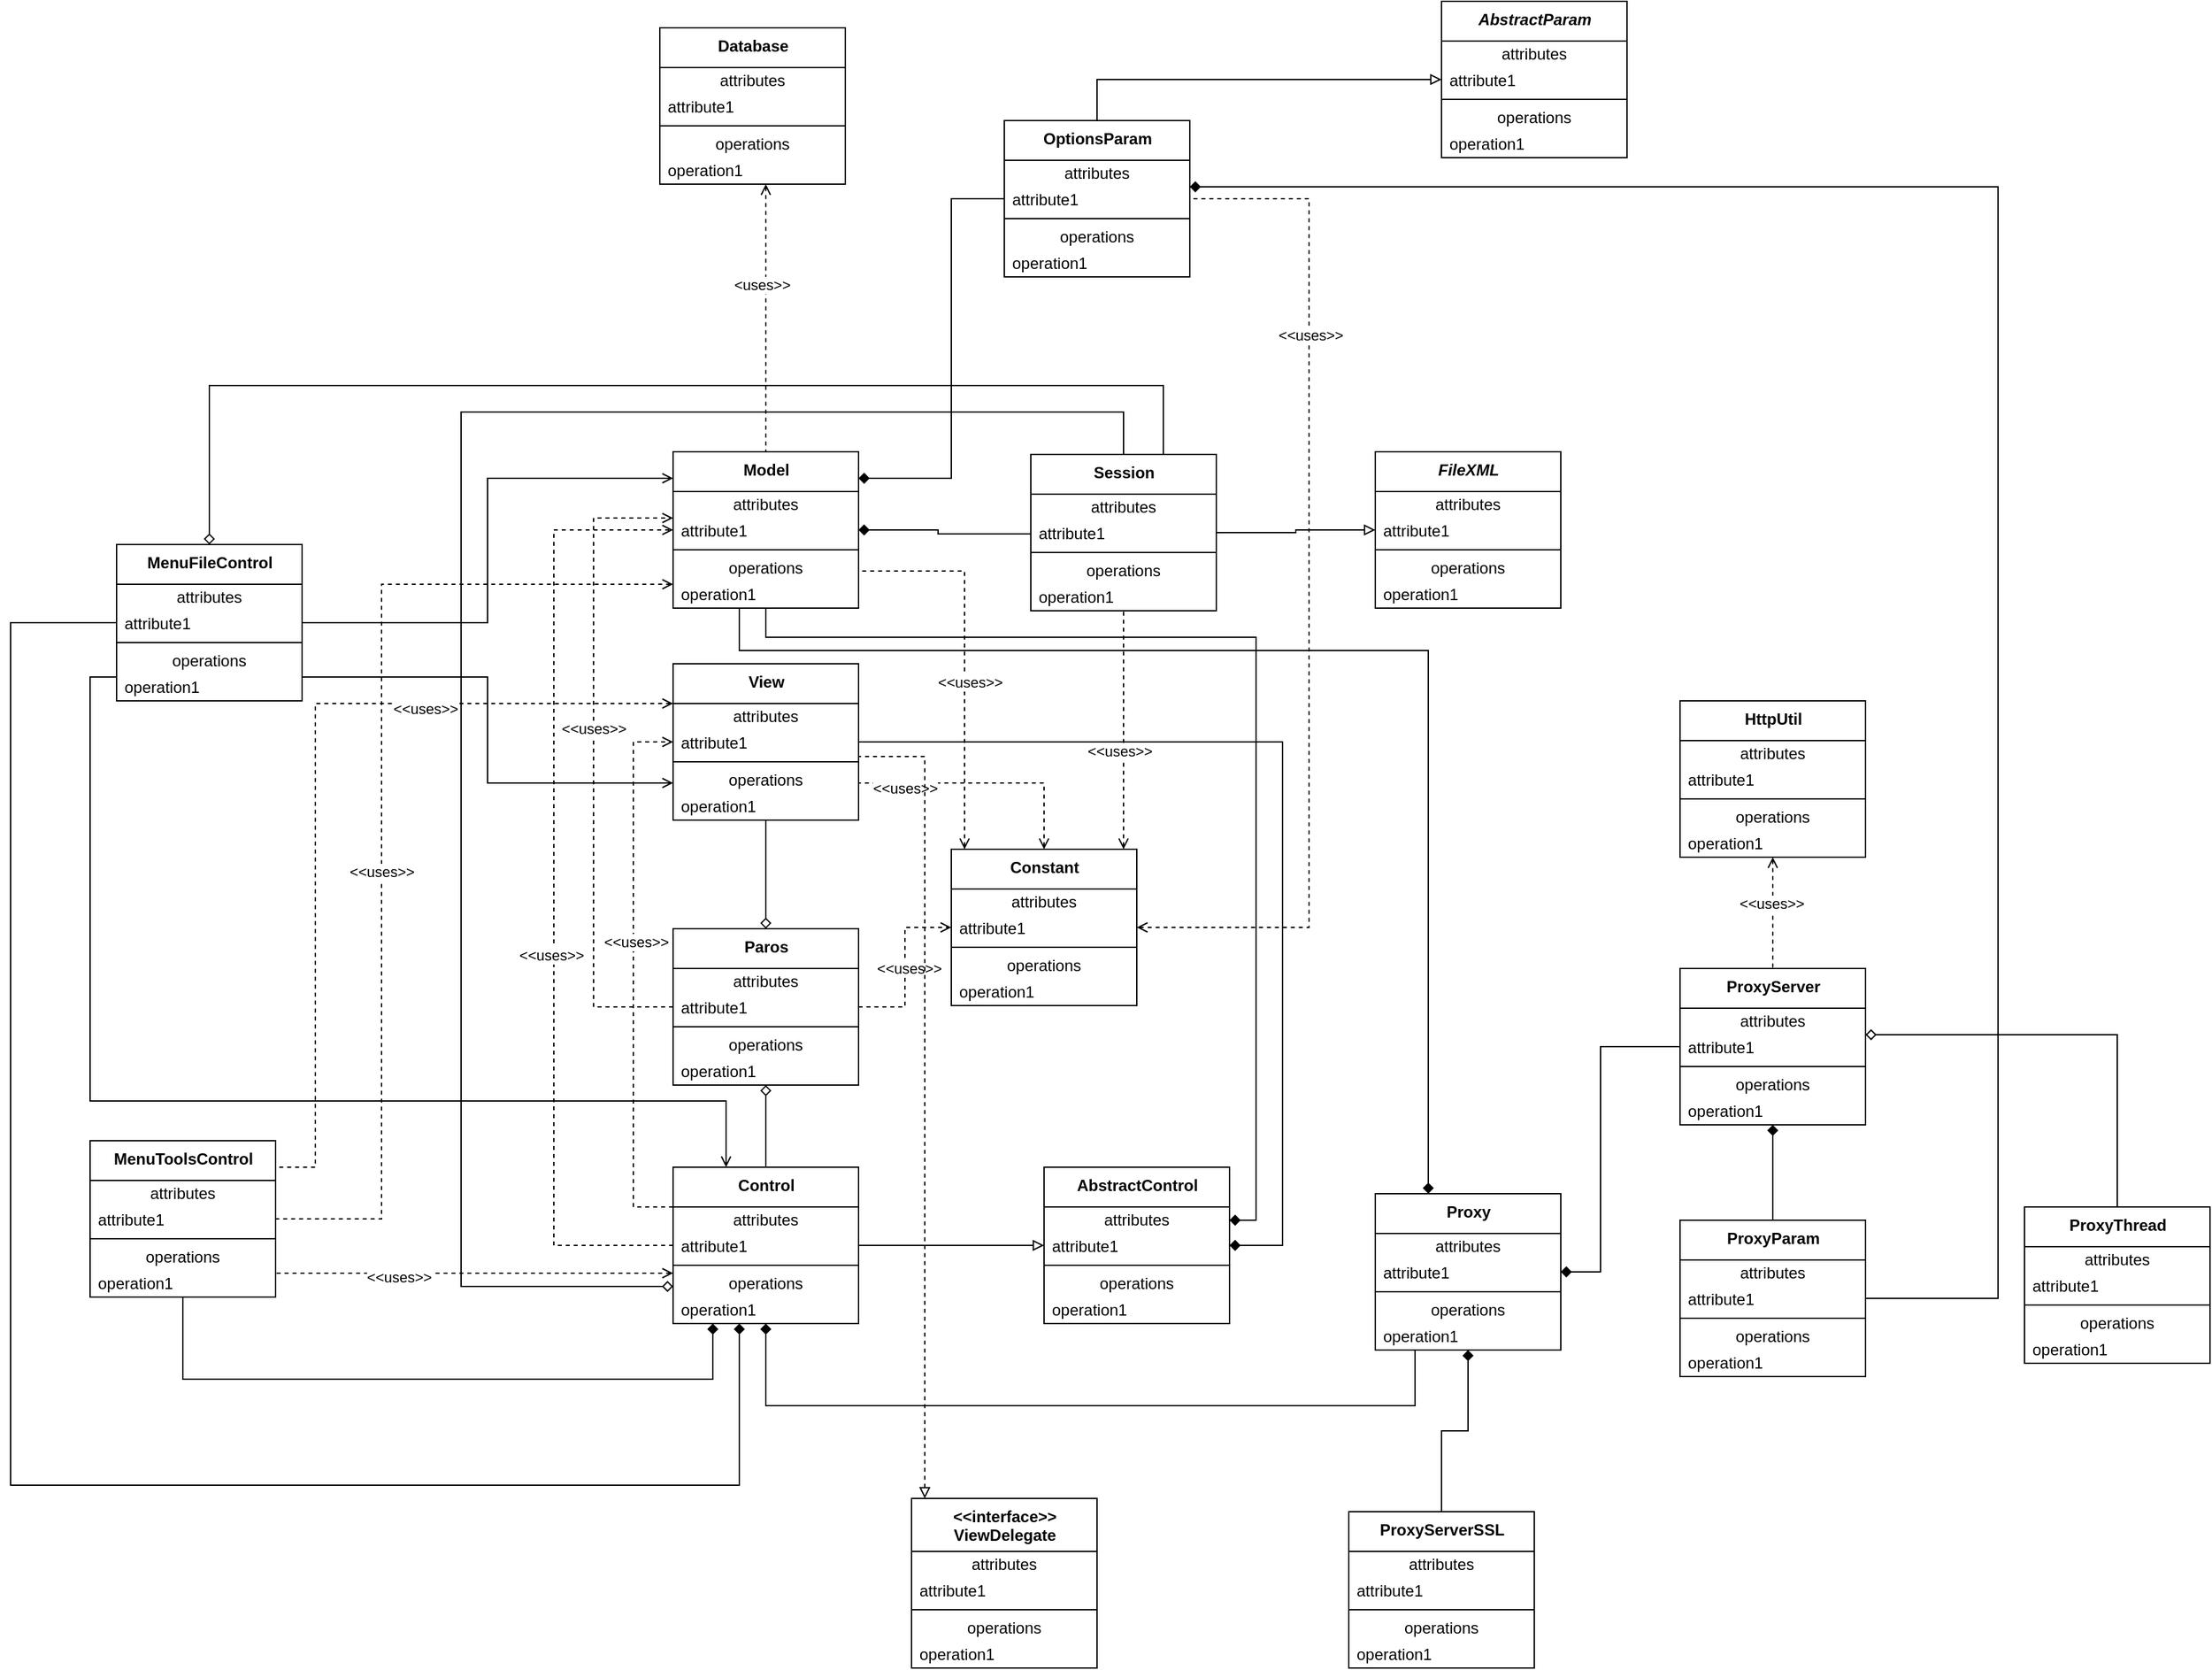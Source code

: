 <mxfile version="15.2.9" type="github">
  <diagram id="XZUkvguz-A0ezNSa09nm" name="Page-1">
    <mxGraphModel dx="2586" dy="2000" grid="1" gridSize="10" guides="1" tooltips="1" connect="1" arrows="1" fold="1" page="1" pageScale="1" pageWidth="850" pageHeight="1100" math="0" shadow="0">
      <root>
        <mxCell id="0" />
        <mxCell id="1" parent="0" />
        <mxCell id="JRqAic6rARAx1u7xyLW3-36" style="edgeStyle=orthogonalEdgeStyle;rounded=0;orthogonalLoop=1;jettySize=auto;html=1;entryX=0;entryY=0.5;entryDx=0;entryDy=0;endArrow=none;endFill=0;startArrow=diamond;startFill=1;" parent="1" source="JRqAic6rARAx1u7xyLW3-11" target="JRqAic6rARAx1u7xyLW3-21" edge="1">
          <mxGeometry relative="1" as="geometry">
            <Array as="points">
              <mxPoint x="310" y="119" />
              <mxPoint x="310" y="122" />
            </Array>
          </mxGeometry>
        </mxCell>
        <mxCell id="JRqAic6rARAx1u7xyLW3-167" style="edgeStyle=orthogonalEdgeStyle;rounded=0;orthogonalLoop=1;jettySize=auto;html=1;startArrow=none;startFill=0;endArrow=diamond;endFill=1;" parent="1" source="JRqAic6rARAx1u7xyLW3-11" target="JRqAic6rARAx1u7xyLW3-65" edge="1">
          <mxGeometry relative="1" as="geometry">
            <Array as="points">
              <mxPoint x="180" y="200" />
              <mxPoint x="550" y="200" />
              <mxPoint x="550" y="640" />
            </Array>
          </mxGeometry>
        </mxCell>
        <mxCell id="JRqAic6rARAx1u7xyLW3-168" style="edgeStyle=orthogonalEdgeStyle;rounded=0;orthogonalLoop=1;jettySize=auto;html=1;startArrow=none;startFill=0;endArrow=diamond;endFill=1;" parent="1" source="JRqAic6rARAx1u7xyLW3-11" target="JRqAic6rARAx1u7xyLW3-71" edge="1">
          <mxGeometry relative="1" as="geometry">
            <Array as="points">
              <mxPoint x="160" y="210" />
              <mxPoint x="680" y="210" />
            </Array>
          </mxGeometry>
        </mxCell>
        <mxCell id="JRqAic6rARAx1u7xyLW3-173" style="edgeStyle=orthogonalEdgeStyle;rounded=0;orthogonalLoop=1;jettySize=auto;html=1;startArrow=open;startFill=0;endArrow=none;endFill=0;" parent="1" source="JRqAic6rARAx1u7xyLW3-11" target="JRqAic6rARAx1u7xyLW3-77" edge="1">
          <mxGeometry relative="1" as="geometry">
            <Array as="points">
              <mxPoint x="-30" y="80" />
              <mxPoint x="-30" y="189" />
            </Array>
          </mxGeometry>
        </mxCell>
        <mxCell id="JRqAic6rARAx1u7xyLW3-192" style="edgeStyle=orthogonalEdgeStyle;rounded=0;orthogonalLoop=1;jettySize=auto;html=1;startArrow=open;startFill=0;endArrow=none;endFill=0;dashed=1;" parent="1" source="JRqAic6rARAx1u7xyLW3-113" target="JRqAic6rARAx1u7xyLW3-11" edge="1">
          <mxGeometry relative="1" as="geometry">
            <Array as="points">
              <mxPoint x="180" y="-90" />
              <mxPoint x="180" y="-90" />
            </Array>
          </mxGeometry>
        </mxCell>
        <mxCell id="JRqAic6rARAx1u7xyLW3-193" value="&amp;lt;uses&amp;gt;&amp;gt;" style="edgeLabel;html=1;align=center;verticalAlign=middle;resizable=0;points=[];" parent="JRqAic6rARAx1u7xyLW3-192" vertex="1" connectable="0">
          <mxGeometry x="-0.246" y="-3" relative="1" as="geometry">
            <mxPoint as="offset" />
          </mxGeometry>
        </mxCell>
        <mxCell id="JRqAic6rARAx1u7xyLW3-194" style="edgeStyle=orthogonalEdgeStyle;rounded=0;orthogonalLoop=1;jettySize=auto;html=1;dashed=1;startArrow=open;startFill=0;endArrow=none;endFill=0;" parent="1" source="JRqAic6rARAx1u7xyLW3-44" target="JRqAic6rARAx1u7xyLW3-11" edge="1">
          <mxGeometry relative="1" as="geometry">
            <Array as="points">
              <mxPoint x="330" y="150" />
            </Array>
          </mxGeometry>
        </mxCell>
        <mxCell id="JRqAic6rARAx1u7xyLW3-195" value="&amp;lt;&amp;lt;uses&amp;gt;&amp;gt;" style="edgeLabel;html=1;align=center;verticalAlign=middle;resizable=0;points=[];" parent="JRqAic6rARAx1u7xyLW3-194" vertex="1" connectable="0">
          <mxGeometry x="-0.132" y="-4" relative="1" as="geometry">
            <mxPoint as="offset" />
          </mxGeometry>
        </mxCell>
        <mxCell id="JRqAic6rARAx1u7xyLW3-196" style="edgeStyle=orthogonalEdgeStyle;rounded=0;orthogonalLoop=1;jettySize=auto;html=1;startArrow=diamond;startFill=1;endArrow=none;endFill=0;" parent="1" source="JRqAic6rARAx1u7xyLW3-11" target="JRqAic6rARAx1u7xyLW3-119" edge="1">
          <mxGeometry relative="1" as="geometry">
            <Array as="points">
              <mxPoint x="320" y="80" />
              <mxPoint x="320" y="-131" />
            </Array>
          </mxGeometry>
        </mxCell>
        <mxCell id="JRqAic6rARAx1u7xyLW3-11" value="&lt;span style=&quot;font-weight: 700&quot;&gt;Model&lt;/span&gt;" style="swimlane;fontStyle=0;align=center;verticalAlign=top;childLayout=stackLayout;horizontal=1;startSize=30;horizontalStack=0;resizeParent=1;resizeParentMax=0;resizeLast=0;collapsible=0;marginBottom=0;html=1;" parent="1" vertex="1">
          <mxGeometry x="110" y="60" width="140" height="118" as="geometry" />
        </mxCell>
        <mxCell id="JRqAic6rARAx1u7xyLW3-12" value="attributes" style="text;html=1;strokeColor=none;fillColor=none;align=center;verticalAlign=middle;spacingLeft=4;spacingRight=4;overflow=hidden;rotatable=0;points=[[0,0.5],[1,0.5]];portConstraint=eastwest;" parent="JRqAic6rARAx1u7xyLW3-11" vertex="1">
          <mxGeometry y="30" width="140" height="20" as="geometry" />
        </mxCell>
        <mxCell id="JRqAic6rARAx1u7xyLW3-13" value="attribute1" style="text;html=1;strokeColor=none;fillColor=none;align=left;verticalAlign=middle;spacingLeft=4;spacingRight=4;overflow=hidden;rotatable=0;points=[[0,0.5],[1,0.5]];portConstraint=eastwest;" parent="JRqAic6rARAx1u7xyLW3-11" vertex="1">
          <mxGeometry y="50" width="140" height="20" as="geometry" />
        </mxCell>
        <mxCell id="JRqAic6rARAx1u7xyLW3-16" value="" style="line;strokeWidth=1;fillColor=none;align=left;verticalAlign=middle;spacingTop=-1;spacingLeft=3;spacingRight=3;rotatable=0;labelPosition=right;points=[];portConstraint=eastwest;" parent="JRqAic6rARAx1u7xyLW3-11" vertex="1">
          <mxGeometry y="70" width="140" height="8" as="geometry" />
        </mxCell>
        <mxCell id="JRqAic6rARAx1u7xyLW3-17" value="operations" style="text;html=1;strokeColor=none;fillColor=none;align=center;verticalAlign=middle;spacingLeft=4;spacingRight=4;overflow=hidden;rotatable=0;points=[[0,0.5],[1,0.5]];portConstraint=eastwest;" parent="JRqAic6rARAx1u7xyLW3-11" vertex="1">
          <mxGeometry y="78" width="140" height="20" as="geometry" />
        </mxCell>
        <mxCell id="JRqAic6rARAx1u7xyLW3-18" value="operation1" style="text;html=1;strokeColor=none;fillColor=none;align=left;verticalAlign=middle;spacingLeft=4;spacingRight=4;overflow=hidden;rotatable=0;points=[[0,0.5],[1,0.5]];portConstraint=eastwest;" parent="JRqAic6rARAx1u7xyLW3-11" vertex="1">
          <mxGeometry y="98" width="140" height="20" as="geometry" />
        </mxCell>
        <mxCell id="JRqAic6rARAx1u7xyLW3-37" style="edgeStyle=orthogonalEdgeStyle;rounded=0;orthogonalLoop=1;jettySize=auto;html=1;startArrow=none;startFill=0;endArrow=block;endFill=0;" parent="1" source="JRqAic6rARAx1u7xyLW3-19" target="JRqAic6rARAx1u7xyLW3-27" edge="1">
          <mxGeometry relative="1" as="geometry" />
        </mxCell>
        <mxCell id="JRqAic6rARAx1u7xyLW3-162" style="edgeStyle=orthogonalEdgeStyle;rounded=0;orthogonalLoop=1;jettySize=auto;html=1;startArrow=none;startFill=0;endArrow=diamond;endFill=0;" parent="1" source="JRqAic6rARAx1u7xyLW3-19" target="JRqAic6rARAx1u7xyLW3-59" edge="1">
          <mxGeometry relative="1" as="geometry">
            <Array as="points">
              <mxPoint x="450" y="30" />
              <mxPoint x="-50" y="30" />
              <mxPoint x="-50" y="690" />
            </Array>
          </mxGeometry>
        </mxCell>
        <mxCell id="JRqAic6rARAx1u7xyLW3-176" style="edgeStyle=orthogonalEdgeStyle;rounded=0;orthogonalLoop=1;jettySize=auto;html=1;startArrow=diamond;startFill=0;endArrow=none;endFill=0;" parent="1" source="JRqAic6rARAx1u7xyLW3-77" target="JRqAic6rARAx1u7xyLW3-19" edge="1">
          <mxGeometry relative="1" as="geometry">
            <Array as="points">
              <mxPoint x="-240" y="10" />
              <mxPoint x="480" y="10" />
            </Array>
          </mxGeometry>
        </mxCell>
        <mxCell id="JRqAic6rARAx1u7xyLW3-198" style="edgeStyle=orthogonalEdgeStyle;rounded=0;orthogonalLoop=1;jettySize=auto;html=1;dashed=1;startArrow=open;startFill=0;endArrow=none;endFill=0;" parent="1" source="JRqAic6rARAx1u7xyLW3-44" target="JRqAic6rARAx1u7xyLW3-19" edge="1">
          <mxGeometry relative="1" as="geometry">
            <Array as="points">
              <mxPoint x="450" y="320" />
              <mxPoint x="450" y="320" />
            </Array>
          </mxGeometry>
        </mxCell>
        <mxCell id="JRqAic6rARAx1u7xyLW3-199" value="&amp;lt;&amp;lt;uses&amp;gt;&amp;gt;" style="edgeLabel;html=1;align=center;verticalAlign=middle;resizable=0;points=[];" parent="JRqAic6rARAx1u7xyLW3-198" vertex="1" connectable="0">
          <mxGeometry x="-0.176" y="3" relative="1" as="geometry">
            <mxPoint as="offset" />
          </mxGeometry>
        </mxCell>
        <mxCell id="JRqAic6rARAx1u7xyLW3-19" value="&lt;span style=&quot;font-weight: 700&quot;&gt;Session&lt;/span&gt;" style="swimlane;fontStyle=0;align=center;verticalAlign=top;childLayout=stackLayout;horizontal=1;startSize=30;horizontalStack=0;resizeParent=1;resizeParentMax=0;resizeLast=0;collapsible=0;marginBottom=0;html=1;" parent="1" vertex="1">
          <mxGeometry x="380" y="62" width="140" height="118" as="geometry" />
        </mxCell>
        <mxCell id="JRqAic6rARAx1u7xyLW3-20" value="attributes" style="text;html=1;strokeColor=none;fillColor=none;align=center;verticalAlign=middle;spacingLeft=4;spacingRight=4;overflow=hidden;rotatable=0;points=[[0,0.5],[1,0.5]];portConstraint=eastwest;" parent="JRqAic6rARAx1u7xyLW3-19" vertex="1">
          <mxGeometry y="30" width="140" height="20" as="geometry" />
        </mxCell>
        <mxCell id="JRqAic6rARAx1u7xyLW3-21" value="attribute1" style="text;html=1;strokeColor=none;fillColor=none;align=left;verticalAlign=middle;spacingLeft=4;spacingRight=4;overflow=hidden;rotatable=0;points=[[0,0.5],[1,0.5]];portConstraint=eastwest;" parent="JRqAic6rARAx1u7xyLW3-19" vertex="1">
          <mxGeometry y="50" width="140" height="20" as="geometry" />
        </mxCell>
        <mxCell id="JRqAic6rARAx1u7xyLW3-24" value="" style="line;strokeWidth=1;fillColor=none;align=left;verticalAlign=middle;spacingTop=-1;spacingLeft=3;spacingRight=3;rotatable=0;labelPosition=right;points=[];portConstraint=eastwest;" parent="JRqAic6rARAx1u7xyLW3-19" vertex="1">
          <mxGeometry y="70" width="140" height="8" as="geometry" />
        </mxCell>
        <mxCell id="JRqAic6rARAx1u7xyLW3-25" value="operations" style="text;html=1;strokeColor=none;fillColor=none;align=center;verticalAlign=middle;spacingLeft=4;spacingRight=4;overflow=hidden;rotatable=0;points=[[0,0.5],[1,0.5]];portConstraint=eastwest;" parent="JRqAic6rARAx1u7xyLW3-19" vertex="1">
          <mxGeometry y="78" width="140" height="20" as="geometry" />
        </mxCell>
        <mxCell id="JRqAic6rARAx1u7xyLW3-26" value="operation1" style="text;html=1;strokeColor=none;fillColor=none;align=left;verticalAlign=middle;spacingLeft=4;spacingRight=4;overflow=hidden;rotatable=0;points=[[0,0.5],[1,0.5]];portConstraint=eastwest;" parent="JRqAic6rARAx1u7xyLW3-19" vertex="1">
          <mxGeometry y="98" width="140" height="20" as="geometry" />
        </mxCell>
        <mxCell id="JRqAic6rARAx1u7xyLW3-27" value="&lt;i style=&quot;font-weight: 700&quot;&gt;FileXML&lt;/i&gt;" style="swimlane;fontStyle=0;align=center;verticalAlign=top;childLayout=stackLayout;horizontal=1;startSize=30;horizontalStack=0;resizeParent=1;resizeParentMax=0;resizeLast=0;collapsible=0;marginBottom=0;html=1;" parent="1" vertex="1">
          <mxGeometry x="640" y="60" width="140" height="118" as="geometry" />
        </mxCell>
        <mxCell id="JRqAic6rARAx1u7xyLW3-28" value="attributes" style="text;html=1;strokeColor=none;fillColor=none;align=center;verticalAlign=middle;spacingLeft=4;spacingRight=4;overflow=hidden;rotatable=0;points=[[0,0.5],[1,0.5]];portConstraint=eastwest;" parent="JRqAic6rARAx1u7xyLW3-27" vertex="1">
          <mxGeometry y="30" width="140" height="20" as="geometry" />
        </mxCell>
        <mxCell id="JRqAic6rARAx1u7xyLW3-29" value="attribute1" style="text;html=1;strokeColor=none;fillColor=none;align=left;verticalAlign=middle;spacingLeft=4;spacingRight=4;overflow=hidden;rotatable=0;points=[[0,0.5],[1,0.5]];portConstraint=eastwest;" parent="JRqAic6rARAx1u7xyLW3-27" vertex="1">
          <mxGeometry y="50" width="140" height="20" as="geometry" />
        </mxCell>
        <mxCell id="JRqAic6rARAx1u7xyLW3-32" value="" style="line;strokeWidth=1;fillColor=none;align=left;verticalAlign=middle;spacingTop=-1;spacingLeft=3;spacingRight=3;rotatable=0;labelPosition=right;points=[];portConstraint=eastwest;" parent="JRqAic6rARAx1u7xyLW3-27" vertex="1">
          <mxGeometry y="70" width="140" height="8" as="geometry" />
        </mxCell>
        <mxCell id="JRqAic6rARAx1u7xyLW3-33" value="operations" style="text;html=1;strokeColor=none;fillColor=none;align=center;verticalAlign=middle;spacingLeft=4;spacingRight=4;overflow=hidden;rotatable=0;points=[[0,0.5],[1,0.5]];portConstraint=eastwest;" parent="JRqAic6rARAx1u7xyLW3-27" vertex="1">
          <mxGeometry y="78" width="140" height="20" as="geometry" />
        </mxCell>
        <mxCell id="JRqAic6rARAx1u7xyLW3-34" value="operation1" style="text;html=1;strokeColor=none;fillColor=none;align=left;verticalAlign=middle;spacingLeft=4;spacingRight=4;overflow=hidden;rotatable=0;points=[[0,0.5],[1,0.5]];portConstraint=eastwest;" parent="JRqAic6rARAx1u7xyLW3-27" vertex="1">
          <mxGeometry y="98" width="140" height="20" as="geometry" />
        </mxCell>
        <mxCell id="JRqAic6rARAx1u7xyLW3-50" style="edgeStyle=orthogonalEdgeStyle;rounded=0;orthogonalLoop=1;jettySize=auto;html=1;startArrow=none;startFill=0;endArrow=open;endFill=0;dashed=1;" parent="1" source="JRqAic6rARAx1u7xyLW3-38" target="JRqAic6rARAx1u7xyLW3-44" edge="1">
          <mxGeometry relative="1" as="geometry" />
        </mxCell>
        <mxCell id="JRqAic6rARAx1u7xyLW3-51" value="&amp;lt;&amp;lt;uses&amp;gt;&amp;gt;" style="edgeLabel;html=1;align=center;verticalAlign=middle;resizable=0;points=[];" parent="JRqAic6rARAx1u7xyLW3-50" vertex="1" connectable="0">
          <mxGeometry x="-0.183" y="-2" relative="1" as="geometry">
            <mxPoint x="1" y="-11" as="offset" />
          </mxGeometry>
        </mxCell>
        <mxCell id="JRqAic6rARAx1u7xyLW3-54" style="edgeStyle=orthogonalEdgeStyle;rounded=0;orthogonalLoop=1;jettySize=auto;html=1;dashed=1;startArrow=none;startFill=0;endArrow=open;endFill=0;" parent="1" source="JRqAic6rARAx1u7xyLW3-38" target="JRqAic6rARAx1u7xyLW3-11" edge="1">
          <mxGeometry relative="1" as="geometry">
            <Array as="points">
              <mxPoint x="50" y="479" />
              <mxPoint x="50" y="110" />
            </Array>
          </mxGeometry>
        </mxCell>
        <mxCell id="JRqAic6rARAx1u7xyLW3-58" value="&amp;lt;&amp;lt;uses&amp;gt;&amp;gt;" style="edgeLabel;html=1;align=center;verticalAlign=middle;resizable=0;points=[];" parent="JRqAic6rARAx1u7xyLW3-54" vertex="1" connectable="0">
          <mxGeometry x="0.106" relative="1" as="geometry">
            <mxPoint as="offset" />
          </mxGeometry>
        </mxCell>
        <mxCell id="JRqAic6rARAx1u7xyLW3-155" style="edgeStyle=orthogonalEdgeStyle;rounded=0;orthogonalLoop=1;jettySize=auto;html=1;startArrow=diamond;startFill=0;endArrow=none;endFill=0;" parent="1" source="JRqAic6rARAx1u7xyLW3-38" target="JRqAic6rARAx1u7xyLW3-137" edge="1">
          <mxGeometry relative="1" as="geometry" />
        </mxCell>
        <mxCell id="JRqAic6rARAx1u7xyLW3-156" style="edgeStyle=orthogonalEdgeStyle;rounded=0;orthogonalLoop=1;jettySize=auto;html=1;entryX=0.5;entryY=0;entryDx=0;entryDy=0;startArrow=diamond;startFill=0;endArrow=none;endFill=0;" parent="1" source="JRqAic6rARAx1u7xyLW3-38" target="JRqAic6rARAx1u7xyLW3-59" edge="1">
          <mxGeometry relative="1" as="geometry" />
        </mxCell>
        <mxCell id="JRqAic6rARAx1u7xyLW3-38" value="&lt;span style=&quot;font-weight: 700&quot;&gt;Paros&lt;/span&gt;" style="swimlane;fontStyle=0;align=center;verticalAlign=top;childLayout=stackLayout;horizontal=1;startSize=30;horizontalStack=0;resizeParent=1;resizeParentMax=0;resizeLast=0;collapsible=0;marginBottom=0;html=1;" parent="1" vertex="1">
          <mxGeometry x="110" y="420" width="140" height="118" as="geometry" />
        </mxCell>
        <mxCell id="JRqAic6rARAx1u7xyLW3-39" value="attributes" style="text;html=1;strokeColor=none;fillColor=none;align=center;verticalAlign=middle;spacingLeft=4;spacingRight=4;overflow=hidden;rotatable=0;points=[[0,0.5],[1,0.5]];portConstraint=eastwest;" parent="JRqAic6rARAx1u7xyLW3-38" vertex="1">
          <mxGeometry y="30" width="140" height="20" as="geometry" />
        </mxCell>
        <mxCell id="JRqAic6rARAx1u7xyLW3-40" value="attribute1" style="text;html=1;strokeColor=none;fillColor=none;align=left;verticalAlign=middle;spacingLeft=4;spacingRight=4;overflow=hidden;rotatable=0;points=[[0,0.5],[1,0.5]];portConstraint=eastwest;" parent="JRqAic6rARAx1u7xyLW3-38" vertex="1">
          <mxGeometry y="50" width="140" height="20" as="geometry" />
        </mxCell>
        <mxCell id="JRqAic6rARAx1u7xyLW3-41" value="" style="line;strokeWidth=1;fillColor=none;align=left;verticalAlign=middle;spacingTop=-1;spacingLeft=3;spacingRight=3;rotatable=0;labelPosition=right;points=[];portConstraint=eastwest;" parent="JRqAic6rARAx1u7xyLW3-38" vertex="1">
          <mxGeometry y="70" width="140" height="8" as="geometry" />
        </mxCell>
        <mxCell id="JRqAic6rARAx1u7xyLW3-42" value="operations" style="text;html=1;strokeColor=none;fillColor=none;align=center;verticalAlign=middle;spacingLeft=4;spacingRight=4;overflow=hidden;rotatable=0;points=[[0,0.5],[1,0.5]];portConstraint=eastwest;" parent="JRqAic6rARAx1u7xyLW3-38" vertex="1">
          <mxGeometry y="78" width="140" height="20" as="geometry" />
        </mxCell>
        <mxCell id="JRqAic6rARAx1u7xyLW3-43" value="operation1" style="text;html=1;strokeColor=none;fillColor=none;align=left;verticalAlign=middle;spacingLeft=4;spacingRight=4;overflow=hidden;rotatable=0;points=[[0,0.5],[1,0.5]];portConstraint=eastwest;" parent="JRqAic6rARAx1u7xyLW3-38" vertex="1">
          <mxGeometry y="98" width="140" height="20" as="geometry" />
        </mxCell>
        <mxCell id="JRqAic6rARAx1u7xyLW3-44" value="&lt;span style=&quot;font-weight: 700&quot;&gt;Constant&lt;/span&gt;" style="swimlane;fontStyle=0;align=center;verticalAlign=top;childLayout=stackLayout;horizontal=1;startSize=30;horizontalStack=0;resizeParent=1;resizeParentMax=0;resizeLast=0;collapsible=0;marginBottom=0;html=1;" parent="1" vertex="1">
          <mxGeometry x="320" y="360" width="140" height="118" as="geometry" />
        </mxCell>
        <mxCell id="JRqAic6rARAx1u7xyLW3-45" value="attributes" style="text;html=1;strokeColor=none;fillColor=none;align=center;verticalAlign=middle;spacingLeft=4;spacingRight=4;overflow=hidden;rotatable=0;points=[[0,0.5],[1,0.5]];portConstraint=eastwest;" parent="JRqAic6rARAx1u7xyLW3-44" vertex="1">
          <mxGeometry y="30" width="140" height="20" as="geometry" />
        </mxCell>
        <mxCell id="JRqAic6rARAx1u7xyLW3-46" value="attribute1" style="text;html=1;strokeColor=none;fillColor=none;align=left;verticalAlign=middle;spacingLeft=4;spacingRight=4;overflow=hidden;rotatable=0;points=[[0,0.5],[1,0.5]];portConstraint=eastwest;" parent="JRqAic6rARAx1u7xyLW3-44" vertex="1">
          <mxGeometry y="50" width="140" height="20" as="geometry" />
        </mxCell>
        <mxCell id="JRqAic6rARAx1u7xyLW3-47" value="" style="line;strokeWidth=1;fillColor=none;align=left;verticalAlign=middle;spacingTop=-1;spacingLeft=3;spacingRight=3;rotatable=0;labelPosition=right;points=[];portConstraint=eastwest;" parent="JRqAic6rARAx1u7xyLW3-44" vertex="1">
          <mxGeometry y="70" width="140" height="8" as="geometry" />
        </mxCell>
        <mxCell id="JRqAic6rARAx1u7xyLW3-48" value="operations" style="text;html=1;strokeColor=none;fillColor=none;align=center;verticalAlign=middle;spacingLeft=4;spacingRight=4;overflow=hidden;rotatable=0;points=[[0,0.5],[1,0.5]];portConstraint=eastwest;" parent="JRqAic6rARAx1u7xyLW3-44" vertex="1">
          <mxGeometry y="78" width="140" height="20" as="geometry" />
        </mxCell>
        <mxCell id="JRqAic6rARAx1u7xyLW3-49" value="operation1" style="text;html=1;strokeColor=none;fillColor=none;align=left;verticalAlign=middle;spacingLeft=4;spacingRight=4;overflow=hidden;rotatable=0;points=[[0,0.5],[1,0.5]];portConstraint=eastwest;" parent="JRqAic6rARAx1u7xyLW3-44" vertex="1">
          <mxGeometry y="98" width="140" height="20" as="geometry" />
        </mxCell>
        <mxCell id="JRqAic6rARAx1u7xyLW3-157" style="edgeStyle=orthogonalEdgeStyle;rounded=0;orthogonalLoop=1;jettySize=auto;html=1;startArrow=none;startFill=0;endArrow=block;endFill=0;" parent="1" source="JRqAic6rARAx1u7xyLW3-59" target="JRqAic6rARAx1u7xyLW3-65" edge="1">
          <mxGeometry relative="1" as="geometry" />
        </mxCell>
        <mxCell id="JRqAic6rARAx1u7xyLW3-158" style="edgeStyle=orthogonalEdgeStyle;rounded=0;orthogonalLoop=1;jettySize=auto;html=1;startArrow=none;startFill=0;endArrow=open;endFill=0;dashed=1;" parent="1" source="JRqAic6rARAx1u7xyLW3-59" target="JRqAic6rARAx1u7xyLW3-11" edge="1">
          <mxGeometry relative="1" as="geometry">
            <Array as="points">
              <mxPoint x="20" y="659" />
              <mxPoint x="20" y="119" />
            </Array>
          </mxGeometry>
        </mxCell>
        <mxCell id="JRqAic6rARAx1u7xyLW3-159" value="Text" style="edgeLabel;html=1;align=center;verticalAlign=middle;resizable=0;points=[];" parent="JRqAic6rARAx1u7xyLW3-158" vertex="1" connectable="0">
          <mxGeometry x="-0.139" y="4" relative="1" as="geometry">
            <mxPoint as="offset" />
          </mxGeometry>
        </mxCell>
        <mxCell id="JRqAic6rARAx1u7xyLW3-161" value="&amp;lt;&amp;lt;uses&amp;gt;&amp;gt;" style="edgeLabel;html=1;align=center;verticalAlign=middle;resizable=0;points=[];" parent="JRqAic6rARAx1u7xyLW3-158" vertex="1" connectable="0">
          <mxGeometry x="-0.142" y="2" relative="1" as="geometry">
            <mxPoint as="offset" />
          </mxGeometry>
        </mxCell>
        <mxCell id="JRqAic6rARAx1u7xyLW3-163" style="edgeStyle=orthogonalEdgeStyle;rounded=0;orthogonalLoop=1;jettySize=auto;html=1;startArrow=none;startFill=0;endArrow=open;endFill=0;dashed=1;" parent="1" source="JRqAic6rARAx1u7xyLW3-59" target="JRqAic6rARAx1u7xyLW3-137" edge="1">
          <mxGeometry relative="1" as="geometry">
            <Array as="points">
              <mxPoint x="80" y="630" />
              <mxPoint x="80" y="279" />
            </Array>
          </mxGeometry>
        </mxCell>
        <mxCell id="JRqAic6rARAx1u7xyLW3-164" value="&amp;lt;&amp;lt;uses&amp;gt;&amp;gt;" style="edgeLabel;html=1;align=center;verticalAlign=middle;resizable=0;points=[];" parent="JRqAic6rARAx1u7xyLW3-163" vertex="1" connectable="0">
          <mxGeometry x="0.119" y="-2" relative="1" as="geometry">
            <mxPoint as="offset" />
          </mxGeometry>
        </mxCell>
        <mxCell id="JRqAic6rARAx1u7xyLW3-59" value="&lt;span style=&quot;font-weight: 700&quot;&gt;Control&lt;/span&gt;" style="swimlane;fontStyle=0;align=center;verticalAlign=top;childLayout=stackLayout;horizontal=1;startSize=30;horizontalStack=0;resizeParent=1;resizeParentMax=0;resizeLast=0;collapsible=0;marginBottom=0;html=1;" parent="1" vertex="1">
          <mxGeometry x="110" y="600" width="140" height="118" as="geometry" />
        </mxCell>
        <mxCell id="JRqAic6rARAx1u7xyLW3-60" value="attributes" style="text;html=1;strokeColor=none;fillColor=none;align=center;verticalAlign=middle;spacingLeft=4;spacingRight=4;overflow=hidden;rotatable=0;points=[[0,0.5],[1,0.5]];portConstraint=eastwest;" parent="JRqAic6rARAx1u7xyLW3-59" vertex="1">
          <mxGeometry y="30" width="140" height="20" as="geometry" />
        </mxCell>
        <mxCell id="JRqAic6rARAx1u7xyLW3-61" value="attribute1" style="text;html=1;strokeColor=none;fillColor=none;align=left;verticalAlign=middle;spacingLeft=4;spacingRight=4;overflow=hidden;rotatable=0;points=[[0,0.5],[1,0.5]];portConstraint=eastwest;" parent="JRqAic6rARAx1u7xyLW3-59" vertex="1">
          <mxGeometry y="50" width="140" height="20" as="geometry" />
        </mxCell>
        <mxCell id="JRqAic6rARAx1u7xyLW3-62" value="" style="line;strokeWidth=1;fillColor=none;align=left;verticalAlign=middle;spacingTop=-1;spacingLeft=3;spacingRight=3;rotatable=0;labelPosition=right;points=[];portConstraint=eastwest;" parent="JRqAic6rARAx1u7xyLW3-59" vertex="1">
          <mxGeometry y="70" width="140" height="8" as="geometry" />
        </mxCell>
        <mxCell id="JRqAic6rARAx1u7xyLW3-63" value="operations" style="text;html=1;strokeColor=none;fillColor=none;align=center;verticalAlign=middle;spacingLeft=4;spacingRight=4;overflow=hidden;rotatable=0;points=[[0,0.5],[1,0.5]];portConstraint=eastwest;" parent="JRqAic6rARAx1u7xyLW3-59" vertex="1">
          <mxGeometry y="78" width="140" height="20" as="geometry" />
        </mxCell>
        <mxCell id="JRqAic6rARAx1u7xyLW3-64" value="operation1" style="text;html=1;strokeColor=none;fillColor=none;align=left;verticalAlign=middle;spacingLeft=4;spacingRight=4;overflow=hidden;rotatable=0;points=[[0,0.5],[1,0.5]];portConstraint=eastwest;" parent="JRqAic6rARAx1u7xyLW3-59" vertex="1">
          <mxGeometry y="98" width="140" height="20" as="geometry" />
        </mxCell>
        <mxCell id="JRqAic6rARAx1u7xyLW3-65" value="&lt;span style=&quot;font-weight: 700&quot;&gt;AbstractControl&lt;/span&gt;" style="swimlane;fontStyle=0;align=center;verticalAlign=top;childLayout=stackLayout;horizontal=1;startSize=30;horizontalStack=0;resizeParent=1;resizeParentMax=0;resizeLast=0;collapsible=0;marginBottom=0;html=1;" parent="1" vertex="1">
          <mxGeometry x="390" y="600" width="140" height="118" as="geometry" />
        </mxCell>
        <mxCell id="JRqAic6rARAx1u7xyLW3-66" value="attributes" style="text;html=1;strokeColor=none;fillColor=none;align=center;verticalAlign=middle;spacingLeft=4;spacingRight=4;overflow=hidden;rotatable=0;points=[[0,0.5],[1,0.5]];portConstraint=eastwest;" parent="JRqAic6rARAx1u7xyLW3-65" vertex="1">
          <mxGeometry y="30" width="140" height="20" as="geometry" />
        </mxCell>
        <mxCell id="JRqAic6rARAx1u7xyLW3-67" value="attribute1" style="text;html=1;strokeColor=none;fillColor=none;align=left;verticalAlign=middle;spacingLeft=4;spacingRight=4;overflow=hidden;rotatable=0;points=[[0,0.5],[1,0.5]];portConstraint=eastwest;" parent="JRqAic6rARAx1u7xyLW3-65" vertex="1">
          <mxGeometry y="50" width="140" height="20" as="geometry" />
        </mxCell>
        <mxCell id="JRqAic6rARAx1u7xyLW3-68" value="" style="line;strokeWidth=1;fillColor=none;align=left;verticalAlign=middle;spacingTop=-1;spacingLeft=3;spacingRight=3;rotatable=0;labelPosition=right;points=[];portConstraint=eastwest;" parent="JRqAic6rARAx1u7xyLW3-65" vertex="1">
          <mxGeometry y="70" width="140" height="8" as="geometry" />
        </mxCell>
        <mxCell id="JRqAic6rARAx1u7xyLW3-69" value="operations" style="text;html=1;strokeColor=none;fillColor=none;align=center;verticalAlign=middle;spacingLeft=4;spacingRight=4;overflow=hidden;rotatable=0;points=[[0,0.5],[1,0.5]];portConstraint=eastwest;" parent="JRqAic6rARAx1u7xyLW3-65" vertex="1">
          <mxGeometry y="78" width="140" height="20" as="geometry" />
        </mxCell>
        <mxCell id="JRqAic6rARAx1u7xyLW3-70" value="operation1" style="text;html=1;strokeColor=none;fillColor=none;align=left;verticalAlign=middle;spacingLeft=4;spacingRight=4;overflow=hidden;rotatable=0;points=[[0,0.5],[1,0.5]];portConstraint=eastwest;" parent="JRqAic6rARAx1u7xyLW3-65" vertex="1">
          <mxGeometry y="98" width="140" height="20" as="geometry" />
        </mxCell>
        <mxCell id="JRqAic6rARAx1u7xyLW3-171" style="edgeStyle=orthogonalEdgeStyle;rounded=0;orthogonalLoop=1;jettySize=auto;html=1;startArrow=diamond;startFill=1;endArrow=none;endFill=0;" parent="1" source="JRqAic6rARAx1u7xyLW3-71" target="JRqAic6rARAx1u7xyLW3-89" edge="1">
          <mxGeometry relative="1" as="geometry">
            <Array as="points">
              <mxPoint x="810" y="679" />
              <mxPoint x="810" y="509" />
            </Array>
          </mxGeometry>
        </mxCell>
        <mxCell id="JRqAic6rARAx1u7xyLW3-172" style="edgeStyle=orthogonalEdgeStyle;rounded=0;orthogonalLoop=1;jettySize=auto;html=1;startArrow=diamond;startFill=1;endArrow=none;endFill=0;" parent="1" source="JRqAic6rARAx1u7xyLW3-71" target="JRqAic6rARAx1u7xyLW3-95" edge="1">
          <mxGeometry relative="1" as="geometry" />
        </mxCell>
        <mxCell id="JRqAic6rARAx1u7xyLW3-188" style="edgeStyle=orthogonalEdgeStyle;rounded=0;orthogonalLoop=1;jettySize=auto;html=1;startArrow=diamond;startFill=1;endArrow=none;endFill=0;" parent="1" source="JRqAic6rARAx1u7xyLW3-59" target="JRqAic6rARAx1u7xyLW3-71" edge="1">
          <mxGeometry relative="1" as="geometry">
            <Array as="points">
              <mxPoint x="180" y="780" />
              <mxPoint x="670" y="780" />
            </Array>
          </mxGeometry>
        </mxCell>
        <mxCell id="JRqAic6rARAx1u7xyLW3-71" value="&lt;span style=&quot;font-weight: 700&quot;&gt;Proxy&lt;/span&gt;" style="swimlane;fontStyle=0;align=center;verticalAlign=top;childLayout=stackLayout;horizontal=1;startSize=30;horizontalStack=0;resizeParent=1;resizeParentMax=0;resizeLast=0;collapsible=0;marginBottom=0;html=1;" parent="1" vertex="1">
          <mxGeometry x="640" y="620" width="140" height="118" as="geometry" />
        </mxCell>
        <mxCell id="JRqAic6rARAx1u7xyLW3-72" value="attributes" style="text;html=1;strokeColor=none;fillColor=none;align=center;verticalAlign=middle;spacingLeft=4;spacingRight=4;overflow=hidden;rotatable=0;points=[[0,0.5],[1,0.5]];portConstraint=eastwest;" parent="JRqAic6rARAx1u7xyLW3-71" vertex="1">
          <mxGeometry y="30" width="140" height="20" as="geometry" />
        </mxCell>
        <mxCell id="JRqAic6rARAx1u7xyLW3-73" value="attribute1" style="text;html=1;strokeColor=none;fillColor=none;align=left;verticalAlign=middle;spacingLeft=4;spacingRight=4;overflow=hidden;rotatable=0;points=[[0,0.5],[1,0.5]];portConstraint=eastwest;" parent="JRqAic6rARAx1u7xyLW3-71" vertex="1">
          <mxGeometry y="50" width="140" height="20" as="geometry" />
        </mxCell>
        <mxCell id="JRqAic6rARAx1u7xyLW3-74" value="" style="line;strokeWidth=1;fillColor=none;align=left;verticalAlign=middle;spacingTop=-1;spacingLeft=3;spacingRight=3;rotatable=0;labelPosition=right;points=[];portConstraint=eastwest;" parent="JRqAic6rARAx1u7xyLW3-71" vertex="1">
          <mxGeometry y="70" width="140" height="8" as="geometry" />
        </mxCell>
        <mxCell id="JRqAic6rARAx1u7xyLW3-75" value="operations" style="text;html=1;strokeColor=none;fillColor=none;align=center;verticalAlign=middle;spacingLeft=4;spacingRight=4;overflow=hidden;rotatable=0;points=[[0,0.5],[1,0.5]];portConstraint=eastwest;" parent="JRqAic6rARAx1u7xyLW3-71" vertex="1">
          <mxGeometry y="78" width="140" height="20" as="geometry" />
        </mxCell>
        <mxCell id="JRqAic6rARAx1u7xyLW3-76" value="operation1" style="text;html=1;strokeColor=none;fillColor=none;align=left;verticalAlign=middle;spacingLeft=4;spacingRight=4;overflow=hidden;rotatable=0;points=[[0,0.5],[1,0.5]];portConstraint=eastwest;" parent="JRqAic6rARAx1u7xyLW3-71" vertex="1">
          <mxGeometry y="98" width="140" height="20" as="geometry" />
        </mxCell>
        <mxCell id="JRqAic6rARAx1u7xyLW3-191" style="edgeStyle=orthogonalEdgeStyle;rounded=0;orthogonalLoop=1;jettySize=auto;html=1;startArrow=diamond;startFill=1;endArrow=none;endFill=0;" parent="1" source="JRqAic6rARAx1u7xyLW3-59" target="JRqAic6rARAx1u7xyLW3-77" edge="1">
          <mxGeometry relative="1" as="geometry">
            <Array as="points">
              <mxPoint x="160" y="840" />
              <mxPoint x="-390" y="840" />
              <mxPoint x="-390" y="189" />
            </Array>
          </mxGeometry>
        </mxCell>
        <mxCell id="_J8xH-ornAKhL4l1-vSx-4" style="edgeStyle=orthogonalEdgeStyle;rounded=0;orthogonalLoop=1;jettySize=auto;html=1;startArrow=open;startFill=0;endArrow=none;endFill=0;" edge="1" parent="1" source="JRqAic6rARAx1u7xyLW3-59" target="JRqAic6rARAx1u7xyLW3-77">
          <mxGeometry relative="1" as="geometry">
            <Array as="points">
              <mxPoint x="150" y="550" />
              <mxPoint x="-330" y="550" />
              <mxPoint x="-330" y="230" />
            </Array>
          </mxGeometry>
        </mxCell>
        <mxCell id="JRqAic6rARAx1u7xyLW3-77" value="&lt;span style=&quot;font-weight: 700&quot;&gt;MenuFileControl&lt;/span&gt;" style="swimlane;fontStyle=0;align=center;verticalAlign=top;childLayout=stackLayout;horizontal=1;startSize=30;horizontalStack=0;resizeParent=1;resizeParentMax=0;resizeLast=0;collapsible=0;marginBottom=0;html=1;" parent="1" vertex="1">
          <mxGeometry x="-310" y="130" width="140" height="118" as="geometry" />
        </mxCell>
        <mxCell id="JRqAic6rARAx1u7xyLW3-78" value="attributes" style="text;html=1;strokeColor=none;fillColor=none;align=center;verticalAlign=middle;spacingLeft=4;spacingRight=4;overflow=hidden;rotatable=0;points=[[0,0.5],[1,0.5]];portConstraint=eastwest;" parent="JRqAic6rARAx1u7xyLW3-77" vertex="1">
          <mxGeometry y="30" width="140" height="20" as="geometry" />
        </mxCell>
        <mxCell id="JRqAic6rARAx1u7xyLW3-79" value="attribute1" style="text;html=1;strokeColor=none;fillColor=none;align=left;verticalAlign=middle;spacingLeft=4;spacingRight=4;overflow=hidden;rotatable=0;points=[[0,0.5],[1,0.5]];portConstraint=eastwest;" parent="JRqAic6rARAx1u7xyLW3-77" vertex="1">
          <mxGeometry y="50" width="140" height="20" as="geometry" />
        </mxCell>
        <mxCell id="JRqAic6rARAx1u7xyLW3-80" value="" style="line;strokeWidth=1;fillColor=none;align=left;verticalAlign=middle;spacingTop=-1;spacingLeft=3;spacingRight=3;rotatable=0;labelPosition=right;points=[];portConstraint=eastwest;" parent="JRqAic6rARAx1u7xyLW3-77" vertex="1">
          <mxGeometry y="70" width="140" height="8" as="geometry" />
        </mxCell>
        <mxCell id="JRqAic6rARAx1u7xyLW3-81" value="operations" style="text;html=1;strokeColor=none;fillColor=none;align=center;verticalAlign=middle;spacingLeft=4;spacingRight=4;overflow=hidden;rotatable=0;points=[[0,0.5],[1,0.5]];portConstraint=eastwest;" parent="JRqAic6rARAx1u7xyLW3-77" vertex="1">
          <mxGeometry y="78" width="140" height="20" as="geometry" />
        </mxCell>
        <mxCell id="JRqAic6rARAx1u7xyLW3-82" value="operation1" style="text;html=1;strokeColor=none;fillColor=none;align=left;verticalAlign=middle;spacingLeft=4;spacingRight=4;overflow=hidden;rotatable=0;points=[[0,0.5],[1,0.5]];portConstraint=eastwest;" parent="JRqAic6rARAx1u7xyLW3-77" vertex="1">
          <mxGeometry y="98" width="140" height="20" as="geometry" />
        </mxCell>
        <mxCell id="JRqAic6rARAx1u7xyLW3-177" style="edgeStyle=orthogonalEdgeStyle;rounded=0;orthogonalLoop=1;jettySize=auto;html=1;startArrow=open;startFill=0;endArrow=none;endFill=0;dashed=1;" parent="1" source="JRqAic6rARAx1u7xyLW3-11" target="JRqAic6rARAx1u7xyLW3-83" edge="1">
          <mxGeometry relative="1" as="geometry">
            <Array as="points">
              <mxPoint x="-110" y="160" />
              <mxPoint x="-110" y="639" />
            </Array>
          </mxGeometry>
        </mxCell>
        <mxCell id="JRqAic6rARAx1u7xyLW3-178" value="&amp;lt;&amp;lt;uses&amp;gt;&amp;gt;" style="edgeLabel;html=1;align=center;verticalAlign=middle;resizable=0;points=[];" parent="JRqAic6rARAx1u7xyLW3-177" vertex="1" connectable="0">
          <mxGeometry x="0.122" relative="1" as="geometry">
            <mxPoint as="offset" />
          </mxGeometry>
        </mxCell>
        <mxCell id="JRqAic6rARAx1u7xyLW3-179" style="edgeStyle=orthogonalEdgeStyle;rounded=0;orthogonalLoop=1;jettySize=auto;html=1;dashed=1;startArrow=open;startFill=0;endArrow=none;endFill=0;" parent="1" source="JRqAic6rARAx1u7xyLW3-137" target="JRqAic6rARAx1u7xyLW3-83" edge="1">
          <mxGeometry relative="1" as="geometry">
            <Array as="points">
              <mxPoint x="-160" y="250" />
              <mxPoint x="-160" y="600" />
            </Array>
          </mxGeometry>
        </mxCell>
        <mxCell id="JRqAic6rARAx1u7xyLW3-180" value="&amp;lt;&amp;lt;uses&amp;gt;&amp;gt;" style="edgeLabel;html=1;align=center;verticalAlign=middle;resizable=0;points=[];" parent="JRqAic6rARAx1u7xyLW3-179" vertex="1" connectable="0">
          <mxGeometry x="-0.424" y="4" relative="1" as="geometry">
            <mxPoint as="offset" />
          </mxGeometry>
        </mxCell>
        <mxCell id="JRqAic6rARAx1u7xyLW3-181" style="edgeStyle=orthogonalEdgeStyle;rounded=0;orthogonalLoop=1;jettySize=auto;html=1;dashed=1;startArrow=open;startFill=0;endArrow=none;endFill=0;" parent="1" source="JRqAic6rARAx1u7xyLW3-59" target="JRqAic6rARAx1u7xyLW3-83" edge="1">
          <mxGeometry relative="1" as="geometry">
            <Array as="points">
              <mxPoint x="-40" y="680" />
              <mxPoint x="-40" y="680" />
            </Array>
          </mxGeometry>
        </mxCell>
        <mxCell id="JRqAic6rARAx1u7xyLW3-182" value="&amp;lt;&amp;lt;uses&amp;gt;&amp;gt;" style="edgeLabel;html=1;align=center;verticalAlign=middle;resizable=0;points=[];" parent="JRqAic6rARAx1u7xyLW3-181" vertex="1" connectable="0">
          <mxGeometry x="0.381" y="3" relative="1" as="geometry">
            <mxPoint as="offset" />
          </mxGeometry>
        </mxCell>
        <mxCell id="JRqAic6rARAx1u7xyLW3-189" style="edgeStyle=orthogonalEdgeStyle;rounded=0;orthogonalLoop=1;jettySize=auto;html=1;startArrow=diamond;startFill=1;endArrow=none;endFill=0;" parent="1" source="JRqAic6rARAx1u7xyLW3-59" target="JRqAic6rARAx1u7xyLW3-83" edge="1">
          <mxGeometry relative="1" as="geometry">
            <Array as="points">
              <mxPoint x="140" y="760" />
              <mxPoint x="-260" y="760" />
            </Array>
          </mxGeometry>
        </mxCell>
        <mxCell id="JRqAic6rARAx1u7xyLW3-83" value="&lt;span style=&quot;font-weight: 700&quot;&gt;MenuToolsControl&lt;/span&gt;" style="swimlane;fontStyle=0;align=center;verticalAlign=top;childLayout=stackLayout;horizontal=1;startSize=30;horizontalStack=0;resizeParent=1;resizeParentMax=0;resizeLast=0;collapsible=0;marginBottom=0;html=1;" parent="1" vertex="1">
          <mxGeometry x="-330" y="580" width="140" height="118" as="geometry" />
        </mxCell>
        <mxCell id="JRqAic6rARAx1u7xyLW3-84" value="attributes" style="text;html=1;strokeColor=none;fillColor=none;align=center;verticalAlign=middle;spacingLeft=4;spacingRight=4;overflow=hidden;rotatable=0;points=[[0,0.5],[1,0.5]];portConstraint=eastwest;" parent="JRqAic6rARAx1u7xyLW3-83" vertex="1">
          <mxGeometry y="30" width="140" height="20" as="geometry" />
        </mxCell>
        <mxCell id="JRqAic6rARAx1u7xyLW3-85" value="attribute1" style="text;html=1;strokeColor=none;fillColor=none;align=left;verticalAlign=middle;spacingLeft=4;spacingRight=4;overflow=hidden;rotatable=0;points=[[0,0.5],[1,0.5]];portConstraint=eastwest;" parent="JRqAic6rARAx1u7xyLW3-83" vertex="1">
          <mxGeometry y="50" width="140" height="20" as="geometry" />
        </mxCell>
        <mxCell id="JRqAic6rARAx1u7xyLW3-86" value="" style="line;strokeWidth=1;fillColor=none;align=left;verticalAlign=middle;spacingTop=-1;spacingLeft=3;spacingRight=3;rotatable=0;labelPosition=right;points=[];portConstraint=eastwest;" parent="JRqAic6rARAx1u7xyLW3-83" vertex="1">
          <mxGeometry y="70" width="140" height="8" as="geometry" />
        </mxCell>
        <mxCell id="JRqAic6rARAx1u7xyLW3-87" value="operations" style="text;html=1;strokeColor=none;fillColor=none;align=center;verticalAlign=middle;spacingLeft=4;spacingRight=4;overflow=hidden;rotatable=0;points=[[0,0.5],[1,0.5]];portConstraint=eastwest;" parent="JRqAic6rARAx1u7xyLW3-83" vertex="1">
          <mxGeometry y="78" width="140" height="20" as="geometry" />
        </mxCell>
        <mxCell id="JRqAic6rARAx1u7xyLW3-88" value="operation1" style="text;html=1;strokeColor=none;fillColor=none;align=left;verticalAlign=middle;spacingLeft=4;spacingRight=4;overflow=hidden;rotatable=0;points=[[0,0.5],[1,0.5]];portConstraint=eastwest;" parent="JRqAic6rARAx1u7xyLW3-83" vertex="1">
          <mxGeometry y="98" width="140" height="20" as="geometry" />
        </mxCell>
        <mxCell id="JRqAic6rARAx1u7xyLW3-183" style="edgeStyle=orthogonalEdgeStyle;rounded=0;orthogonalLoop=1;jettySize=auto;html=1;dashed=1;startArrow=open;startFill=0;endArrow=none;endFill=0;" parent="1" source="JRqAic6rARAx1u7xyLW3-131" target="JRqAic6rARAx1u7xyLW3-89" edge="1">
          <mxGeometry relative="1" as="geometry" />
        </mxCell>
        <mxCell id="JRqAic6rARAx1u7xyLW3-184" value="&amp;lt;&amp;lt;uses&amp;gt;&amp;gt;" style="edgeLabel;html=1;align=center;verticalAlign=middle;resizable=0;points=[];" parent="JRqAic6rARAx1u7xyLW3-183" vertex="1" connectable="0">
          <mxGeometry x="-0.166" y="-1" relative="1" as="geometry">
            <mxPoint as="offset" />
          </mxGeometry>
        </mxCell>
        <mxCell id="JRqAic6rARAx1u7xyLW3-185" style="edgeStyle=orthogonalEdgeStyle;rounded=0;orthogonalLoop=1;jettySize=auto;html=1;startArrow=diamond;startFill=1;endArrow=none;endFill=0;" parent="1" source="JRqAic6rARAx1u7xyLW3-89" target="JRqAic6rARAx1u7xyLW3-101" edge="1">
          <mxGeometry relative="1" as="geometry" />
        </mxCell>
        <mxCell id="JRqAic6rARAx1u7xyLW3-89" value="&lt;span style=&quot;font-weight: 700&quot;&gt;ProxyServer&lt;/span&gt;" style="swimlane;fontStyle=0;align=center;verticalAlign=top;childLayout=stackLayout;horizontal=1;startSize=30;horizontalStack=0;resizeParent=1;resizeParentMax=0;resizeLast=0;collapsible=0;marginBottom=0;html=1;" parent="1" vertex="1">
          <mxGeometry x="870" y="450" width="140" height="118" as="geometry" />
        </mxCell>
        <mxCell id="JRqAic6rARAx1u7xyLW3-90" value="attributes" style="text;html=1;strokeColor=none;fillColor=none;align=center;verticalAlign=middle;spacingLeft=4;spacingRight=4;overflow=hidden;rotatable=0;points=[[0,0.5],[1,0.5]];portConstraint=eastwest;" parent="JRqAic6rARAx1u7xyLW3-89" vertex="1">
          <mxGeometry y="30" width="140" height="20" as="geometry" />
        </mxCell>
        <mxCell id="JRqAic6rARAx1u7xyLW3-91" value="attribute1" style="text;html=1;strokeColor=none;fillColor=none;align=left;verticalAlign=middle;spacingLeft=4;spacingRight=4;overflow=hidden;rotatable=0;points=[[0,0.5],[1,0.5]];portConstraint=eastwest;" parent="JRqAic6rARAx1u7xyLW3-89" vertex="1">
          <mxGeometry y="50" width="140" height="20" as="geometry" />
        </mxCell>
        <mxCell id="JRqAic6rARAx1u7xyLW3-92" value="" style="line;strokeWidth=1;fillColor=none;align=left;verticalAlign=middle;spacingTop=-1;spacingLeft=3;spacingRight=3;rotatable=0;labelPosition=right;points=[];portConstraint=eastwest;" parent="JRqAic6rARAx1u7xyLW3-89" vertex="1">
          <mxGeometry y="70" width="140" height="8" as="geometry" />
        </mxCell>
        <mxCell id="JRqAic6rARAx1u7xyLW3-93" value="operations" style="text;html=1;strokeColor=none;fillColor=none;align=center;verticalAlign=middle;spacingLeft=4;spacingRight=4;overflow=hidden;rotatable=0;points=[[0,0.5],[1,0.5]];portConstraint=eastwest;" parent="JRqAic6rARAx1u7xyLW3-89" vertex="1">
          <mxGeometry y="78" width="140" height="20" as="geometry" />
        </mxCell>
        <mxCell id="JRqAic6rARAx1u7xyLW3-94" value="operation1" style="text;html=1;strokeColor=none;fillColor=none;align=left;verticalAlign=middle;spacingLeft=4;spacingRight=4;overflow=hidden;rotatable=0;points=[[0,0.5],[1,0.5]];portConstraint=eastwest;" parent="JRqAic6rARAx1u7xyLW3-89" vertex="1">
          <mxGeometry y="98" width="140" height="20" as="geometry" />
        </mxCell>
        <mxCell id="JRqAic6rARAx1u7xyLW3-95" value="&lt;span style=&quot;font-weight: 700&quot;&gt;ProxyServerSSL&lt;/span&gt;" style="swimlane;fontStyle=0;align=center;verticalAlign=top;childLayout=stackLayout;horizontal=1;startSize=30;horizontalStack=0;resizeParent=1;resizeParentMax=0;resizeLast=0;collapsible=0;marginBottom=0;html=1;" parent="1" vertex="1">
          <mxGeometry x="620" y="860" width="140" height="118" as="geometry" />
        </mxCell>
        <mxCell id="JRqAic6rARAx1u7xyLW3-96" value="attributes" style="text;html=1;strokeColor=none;fillColor=none;align=center;verticalAlign=middle;spacingLeft=4;spacingRight=4;overflow=hidden;rotatable=0;points=[[0,0.5],[1,0.5]];portConstraint=eastwest;" parent="JRqAic6rARAx1u7xyLW3-95" vertex="1">
          <mxGeometry y="30" width="140" height="20" as="geometry" />
        </mxCell>
        <mxCell id="JRqAic6rARAx1u7xyLW3-97" value="attribute1" style="text;html=1;strokeColor=none;fillColor=none;align=left;verticalAlign=middle;spacingLeft=4;spacingRight=4;overflow=hidden;rotatable=0;points=[[0,0.5],[1,0.5]];portConstraint=eastwest;" parent="JRqAic6rARAx1u7xyLW3-95" vertex="1">
          <mxGeometry y="50" width="140" height="20" as="geometry" />
        </mxCell>
        <mxCell id="JRqAic6rARAx1u7xyLW3-98" value="" style="line;strokeWidth=1;fillColor=none;align=left;verticalAlign=middle;spacingTop=-1;spacingLeft=3;spacingRight=3;rotatable=0;labelPosition=right;points=[];portConstraint=eastwest;" parent="JRqAic6rARAx1u7xyLW3-95" vertex="1">
          <mxGeometry y="70" width="140" height="8" as="geometry" />
        </mxCell>
        <mxCell id="JRqAic6rARAx1u7xyLW3-99" value="operations" style="text;html=1;strokeColor=none;fillColor=none;align=center;verticalAlign=middle;spacingLeft=4;spacingRight=4;overflow=hidden;rotatable=0;points=[[0,0.5],[1,0.5]];portConstraint=eastwest;" parent="JRqAic6rARAx1u7xyLW3-95" vertex="1">
          <mxGeometry y="78" width="140" height="20" as="geometry" />
        </mxCell>
        <mxCell id="JRqAic6rARAx1u7xyLW3-100" value="operation1" style="text;html=1;strokeColor=none;fillColor=none;align=left;verticalAlign=middle;spacingLeft=4;spacingRight=4;overflow=hidden;rotatable=0;points=[[0,0.5],[1,0.5]];portConstraint=eastwest;" parent="JRqAic6rARAx1u7xyLW3-95" vertex="1">
          <mxGeometry y="98" width="140" height="20" as="geometry" />
        </mxCell>
        <mxCell id="JRqAic6rARAx1u7xyLW3-204" style="edgeStyle=orthogonalEdgeStyle;rounded=0;orthogonalLoop=1;jettySize=auto;html=1;startArrow=diamond;startFill=1;endArrow=none;endFill=0;" parent="1" source="JRqAic6rARAx1u7xyLW3-119" target="JRqAic6rARAx1u7xyLW3-101" edge="1">
          <mxGeometry relative="1" as="geometry">
            <Array as="points">
              <mxPoint x="1110" y="-140" />
              <mxPoint x="1110" y="699" />
            </Array>
          </mxGeometry>
        </mxCell>
        <mxCell id="JRqAic6rARAx1u7xyLW3-101" value="&lt;span style=&quot;font-weight: 700&quot;&gt;ProxyParam&lt;/span&gt;" style="swimlane;fontStyle=0;align=center;verticalAlign=top;childLayout=stackLayout;horizontal=1;startSize=30;horizontalStack=0;resizeParent=1;resizeParentMax=0;resizeLast=0;collapsible=0;marginBottom=0;html=1;" parent="1" vertex="1">
          <mxGeometry x="870" y="640" width="140" height="118" as="geometry" />
        </mxCell>
        <mxCell id="JRqAic6rARAx1u7xyLW3-102" value="attributes" style="text;html=1;strokeColor=none;fillColor=none;align=center;verticalAlign=middle;spacingLeft=4;spacingRight=4;overflow=hidden;rotatable=0;points=[[0,0.5],[1,0.5]];portConstraint=eastwest;" parent="JRqAic6rARAx1u7xyLW3-101" vertex="1">
          <mxGeometry y="30" width="140" height="20" as="geometry" />
        </mxCell>
        <mxCell id="JRqAic6rARAx1u7xyLW3-103" value="attribute1" style="text;html=1;strokeColor=none;fillColor=none;align=left;verticalAlign=middle;spacingLeft=4;spacingRight=4;overflow=hidden;rotatable=0;points=[[0,0.5],[1,0.5]];portConstraint=eastwest;" parent="JRqAic6rARAx1u7xyLW3-101" vertex="1">
          <mxGeometry y="50" width="140" height="20" as="geometry" />
        </mxCell>
        <mxCell id="JRqAic6rARAx1u7xyLW3-104" value="" style="line;strokeWidth=1;fillColor=none;align=left;verticalAlign=middle;spacingTop=-1;spacingLeft=3;spacingRight=3;rotatable=0;labelPosition=right;points=[];portConstraint=eastwest;" parent="JRqAic6rARAx1u7xyLW3-101" vertex="1">
          <mxGeometry y="70" width="140" height="8" as="geometry" />
        </mxCell>
        <mxCell id="JRqAic6rARAx1u7xyLW3-105" value="operations" style="text;html=1;strokeColor=none;fillColor=none;align=center;verticalAlign=middle;spacingLeft=4;spacingRight=4;overflow=hidden;rotatable=0;points=[[0,0.5],[1,0.5]];portConstraint=eastwest;" parent="JRqAic6rARAx1u7xyLW3-101" vertex="1">
          <mxGeometry y="78" width="140" height="20" as="geometry" />
        </mxCell>
        <mxCell id="JRqAic6rARAx1u7xyLW3-106" value="operation1" style="text;html=1;strokeColor=none;fillColor=none;align=left;verticalAlign=middle;spacingLeft=4;spacingRight=4;overflow=hidden;rotatable=0;points=[[0,0.5],[1,0.5]];portConstraint=eastwest;" parent="JRqAic6rARAx1u7xyLW3-101" vertex="1">
          <mxGeometry y="98" width="140" height="20" as="geometry" />
        </mxCell>
        <mxCell id="JRqAic6rARAx1u7xyLW3-186" style="edgeStyle=orthogonalEdgeStyle;rounded=0;orthogonalLoop=1;jettySize=auto;html=1;startArrow=diamond;startFill=0;endArrow=none;endFill=0;" parent="1" source="JRqAic6rARAx1u7xyLW3-89" target="JRqAic6rARAx1u7xyLW3-107" edge="1">
          <mxGeometry relative="1" as="geometry">
            <Array as="points">
              <mxPoint x="1200" y="500" />
            </Array>
          </mxGeometry>
        </mxCell>
        <mxCell id="JRqAic6rARAx1u7xyLW3-107" value="&lt;span style=&quot;font-weight: 700&quot;&gt;ProxyThread&lt;/span&gt;" style="swimlane;fontStyle=0;align=center;verticalAlign=top;childLayout=stackLayout;horizontal=1;startSize=30;horizontalStack=0;resizeParent=1;resizeParentMax=0;resizeLast=0;collapsible=0;marginBottom=0;html=1;" parent="1" vertex="1">
          <mxGeometry x="1130" y="630" width="140" height="118" as="geometry" />
        </mxCell>
        <mxCell id="JRqAic6rARAx1u7xyLW3-108" value="attributes" style="text;html=1;strokeColor=none;fillColor=none;align=center;verticalAlign=middle;spacingLeft=4;spacingRight=4;overflow=hidden;rotatable=0;points=[[0,0.5],[1,0.5]];portConstraint=eastwest;" parent="JRqAic6rARAx1u7xyLW3-107" vertex="1">
          <mxGeometry y="30" width="140" height="20" as="geometry" />
        </mxCell>
        <mxCell id="JRqAic6rARAx1u7xyLW3-109" value="attribute1" style="text;html=1;strokeColor=none;fillColor=none;align=left;verticalAlign=middle;spacingLeft=4;spacingRight=4;overflow=hidden;rotatable=0;points=[[0,0.5],[1,0.5]];portConstraint=eastwest;" parent="JRqAic6rARAx1u7xyLW3-107" vertex="1">
          <mxGeometry y="50" width="140" height="20" as="geometry" />
        </mxCell>
        <mxCell id="JRqAic6rARAx1u7xyLW3-110" value="" style="line;strokeWidth=1;fillColor=none;align=left;verticalAlign=middle;spacingTop=-1;spacingLeft=3;spacingRight=3;rotatable=0;labelPosition=right;points=[];portConstraint=eastwest;" parent="JRqAic6rARAx1u7xyLW3-107" vertex="1">
          <mxGeometry y="70" width="140" height="8" as="geometry" />
        </mxCell>
        <mxCell id="JRqAic6rARAx1u7xyLW3-111" value="operations" style="text;html=1;strokeColor=none;fillColor=none;align=center;verticalAlign=middle;spacingLeft=4;spacingRight=4;overflow=hidden;rotatable=0;points=[[0,0.5],[1,0.5]];portConstraint=eastwest;" parent="JRqAic6rARAx1u7xyLW3-107" vertex="1">
          <mxGeometry y="78" width="140" height="20" as="geometry" />
        </mxCell>
        <mxCell id="JRqAic6rARAx1u7xyLW3-112" value="operation1" style="text;html=1;strokeColor=none;fillColor=none;align=left;verticalAlign=middle;spacingLeft=4;spacingRight=4;overflow=hidden;rotatable=0;points=[[0,0.5],[1,0.5]];portConstraint=eastwest;" parent="JRqAic6rARAx1u7xyLW3-107" vertex="1">
          <mxGeometry y="98" width="140" height="20" as="geometry" />
        </mxCell>
        <mxCell id="JRqAic6rARAx1u7xyLW3-113" value="&lt;span style=&quot;font-weight: 700&quot;&gt;Database&lt;/span&gt;" style="swimlane;fontStyle=0;align=center;verticalAlign=top;childLayout=stackLayout;horizontal=1;startSize=30;horizontalStack=0;resizeParent=1;resizeParentMax=0;resizeLast=0;collapsible=0;marginBottom=0;html=1;" parent="1" vertex="1">
          <mxGeometry x="100" y="-260" width="140" height="118" as="geometry" />
        </mxCell>
        <mxCell id="JRqAic6rARAx1u7xyLW3-114" value="attributes" style="text;html=1;strokeColor=none;fillColor=none;align=center;verticalAlign=middle;spacingLeft=4;spacingRight=4;overflow=hidden;rotatable=0;points=[[0,0.5],[1,0.5]];portConstraint=eastwest;" parent="JRqAic6rARAx1u7xyLW3-113" vertex="1">
          <mxGeometry y="30" width="140" height="20" as="geometry" />
        </mxCell>
        <mxCell id="JRqAic6rARAx1u7xyLW3-115" value="attribute1" style="text;html=1;strokeColor=none;fillColor=none;align=left;verticalAlign=middle;spacingLeft=4;spacingRight=4;overflow=hidden;rotatable=0;points=[[0,0.5],[1,0.5]];portConstraint=eastwest;" parent="JRqAic6rARAx1u7xyLW3-113" vertex="1">
          <mxGeometry y="50" width="140" height="20" as="geometry" />
        </mxCell>
        <mxCell id="JRqAic6rARAx1u7xyLW3-116" value="" style="line;strokeWidth=1;fillColor=none;align=left;verticalAlign=middle;spacingTop=-1;spacingLeft=3;spacingRight=3;rotatable=0;labelPosition=right;points=[];portConstraint=eastwest;" parent="JRqAic6rARAx1u7xyLW3-113" vertex="1">
          <mxGeometry y="70" width="140" height="8" as="geometry" />
        </mxCell>
        <mxCell id="JRqAic6rARAx1u7xyLW3-117" value="operations" style="text;html=1;strokeColor=none;fillColor=none;align=center;verticalAlign=middle;spacingLeft=4;spacingRight=4;overflow=hidden;rotatable=0;points=[[0,0.5],[1,0.5]];portConstraint=eastwest;" parent="JRqAic6rARAx1u7xyLW3-113" vertex="1">
          <mxGeometry y="78" width="140" height="20" as="geometry" />
        </mxCell>
        <mxCell id="JRqAic6rARAx1u7xyLW3-118" value="operation1" style="text;html=1;strokeColor=none;fillColor=none;align=left;verticalAlign=middle;spacingLeft=4;spacingRight=4;overflow=hidden;rotatable=0;points=[[0,0.5],[1,0.5]];portConstraint=eastwest;" parent="JRqAic6rARAx1u7xyLW3-113" vertex="1">
          <mxGeometry y="98" width="140" height="20" as="geometry" />
        </mxCell>
        <mxCell id="JRqAic6rARAx1u7xyLW3-200" style="edgeStyle=orthogonalEdgeStyle;rounded=0;orthogonalLoop=1;jettySize=auto;html=1;dashed=1;startArrow=open;startFill=0;endArrow=none;endFill=0;" parent="1" source="JRqAic6rARAx1u7xyLW3-44" target="JRqAic6rARAx1u7xyLW3-119" edge="1">
          <mxGeometry relative="1" as="geometry">
            <Array as="points">
              <mxPoint x="590" y="419" />
              <mxPoint x="590" y="-131" />
            </Array>
          </mxGeometry>
        </mxCell>
        <mxCell id="JRqAic6rARAx1u7xyLW3-201" value="&amp;lt;&amp;lt;uses&amp;gt;&amp;gt;" style="edgeLabel;html=1;align=center;verticalAlign=middle;resizable=0;points=[];" parent="JRqAic6rARAx1u7xyLW3-200" vertex="1" connectable="0">
          <mxGeometry x="0.497" y="-1" relative="1" as="geometry">
            <mxPoint y="-1" as="offset" />
          </mxGeometry>
        </mxCell>
        <mxCell id="JRqAic6rARAx1u7xyLW3-202" style="edgeStyle=orthogonalEdgeStyle;rounded=0;orthogonalLoop=1;jettySize=auto;html=1;startArrow=block;startFill=0;endArrow=none;endFill=0;" parent="1" source="JRqAic6rARAx1u7xyLW3-149" target="JRqAic6rARAx1u7xyLW3-119" edge="1">
          <mxGeometry relative="1" as="geometry">
            <Array as="points">
              <mxPoint x="430" y="-221" />
            </Array>
          </mxGeometry>
        </mxCell>
        <mxCell id="JRqAic6rARAx1u7xyLW3-119" value="&lt;span style=&quot;font-weight: 700&quot;&gt;OptionsParam&lt;/span&gt;" style="swimlane;fontStyle=0;align=center;verticalAlign=top;childLayout=stackLayout;horizontal=1;startSize=30;horizontalStack=0;resizeParent=1;resizeParentMax=0;resizeLast=0;collapsible=0;marginBottom=0;html=1;" parent="1" vertex="1">
          <mxGeometry x="360" y="-190" width="140" height="118" as="geometry" />
        </mxCell>
        <mxCell id="JRqAic6rARAx1u7xyLW3-120" value="attributes" style="text;html=1;strokeColor=none;fillColor=none;align=center;verticalAlign=middle;spacingLeft=4;spacingRight=4;overflow=hidden;rotatable=0;points=[[0,0.5],[1,0.5]];portConstraint=eastwest;" parent="JRqAic6rARAx1u7xyLW3-119" vertex="1">
          <mxGeometry y="30" width="140" height="20" as="geometry" />
        </mxCell>
        <mxCell id="JRqAic6rARAx1u7xyLW3-121" value="attribute1" style="text;html=1;strokeColor=none;fillColor=none;align=left;verticalAlign=middle;spacingLeft=4;spacingRight=4;overflow=hidden;rotatable=0;points=[[0,0.5],[1,0.5]];portConstraint=eastwest;" parent="JRqAic6rARAx1u7xyLW3-119" vertex="1">
          <mxGeometry y="50" width="140" height="20" as="geometry" />
        </mxCell>
        <mxCell id="JRqAic6rARAx1u7xyLW3-122" value="" style="line;strokeWidth=1;fillColor=none;align=left;verticalAlign=middle;spacingTop=-1;spacingLeft=3;spacingRight=3;rotatable=0;labelPosition=right;points=[];portConstraint=eastwest;" parent="JRqAic6rARAx1u7xyLW3-119" vertex="1">
          <mxGeometry y="70" width="140" height="8" as="geometry" />
        </mxCell>
        <mxCell id="JRqAic6rARAx1u7xyLW3-123" value="operations" style="text;html=1;strokeColor=none;fillColor=none;align=center;verticalAlign=middle;spacingLeft=4;spacingRight=4;overflow=hidden;rotatable=0;points=[[0,0.5],[1,0.5]];portConstraint=eastwest;" parent="JRqAic6rARAx1u7xyLW3-119" vertex="1">
          <mxGeometry y="78" width="140" height="20" as="geometry" />
        </mxCell>
        <mxCell id="JRqAic6rARAx1u7xyLW3-124" value="operation1" style="text;html=1;strokeColor=none;fillColor=none;align=left;verticalAlign=middle;spacingLeft=4;spacingRight=4;overflow=hidden;rotatable=0;points=[[0,0.5],[1,0.5]];portConstraint=eastwest;" parent="JRqAic6rARAx1u7xyLW3-119" vertex="1">
          <mxGeometry y="98" width="140" height="20" as="geometry" />
        </mxCell>
        <mxCell id="JRqAic6rARAx1u7xyLW3-131" value="&lt;span style=&quot;font-weight: 700&quot;&gt;HttpUtil&lt;/span&gt;" style="swimlane;fontStyle=0;align=center;verticalAlign=top;childLayout=stackLayout;horizontal=1;startSize=30;horizontalStack=0;resizeParent=1;resizeParentMax=0;resizeLast=0;collapsible=0;marginBottom=0;html=1;" parent="1" vertex="1">
          <mxGeometry x="870" y="248" width="140" height="118" as="geometry" />
        </mxCell>
        <mxCell id="JRqAic6rARAx1u7xyLW3-132" value="attributes" style="text;html=1;strokeColor=none;fillColor=none;align=center;verticalAlign=middle;spacingLeft=4;spacingRight=4;overflow=hidden;rotatable=0;points=[[0,0.5],[1,0.5]];portConstraint=eastwest;" parent="JRqAic6rARAx1u7xyLW3-131" vertex="1">
          <mxGeometry y="30" width="140" height="20" as="geometry" />
        </mxCell>
        <mxCell id="JRqAic6rARAx1u7xyLW3-133" value="attribute1" style="text;html=1;strokeColor=none;fillColor=none;align=left;verticalAlign=middle;spacingLeft=4;spacingRight=4;overflow=hidden;rotatable=0;points=[[0,0.5],[1,0.5]];portConstraint=eastwest;" parent="JRqAic6rARAx1u7xyLW3-131" vertex="1">
          <mxGeometry y="50" width="140" height="20" as="geometry" />
        </mxCell>
        <mxCell id="JRqAic6rARAx1u7xyLW3-134" value="" style="line;strokeWidth=1;fillColor=none;align=left;verticalAlign=middle;spacingTop=-1;spacingLeft=3;spacingRight=3;rotatable=0;labelPosition=right;points=[];portConstraint=eastwest;" parent="JRqAic6rARAx1u7xyLW3-131" vertex="1">
          <mxGeometry y="70" width="140" height="8" as="geometry" />
        </mxCell>
        <mxCell id="JRqAic6rARAx1u7xyLW3-135" value="operations" style="text;html=1;strokeColor=none;fillColor=none;align=center;verticalAlign=middle;spacingLeft=4;spacingRight=4;overflow=hidden;rotatable=0;points=[[0,0.5],[1,0.5]];portConstraint=eastwest;" parent="JRqAic6rARAx1u7xyLW3-131" vertex="1">
          <mxGeometry y="78" width="140" height="20" as="geometry" />
        </mxCell>
        <mxCell id="JRqAic6rARAx1u7xyLW3-136" value="operation1" style="text;html=1;strokeColor=none;fillColor=none;align=left;verticalAlign=middle;spacingLeft=4;spacingRight=4;overflow=hidden;rotatable=0;points=[[0,0.5],[1,0.5]];portConstraint=eastwest;" parent="JRqAic6rARAx1u7xyLW3-131" vertex="1">
          <mxGeometry y="98" width="140" height="20" as="geometry" />
        </mxCell>
        <mxCell id="JRqAic6rARAx1u7xyLW3-166" style="edgeStyle=orthogonalEdgeStyle;rounded=0;orthogonalLoop=1;jettySize=auto;html=1;startArrow=none;startFill=0;endArrow=diamond;endFill=1;" parent="1" source="JRqAic6rARAx1u7xyLW3-137" target="JRqAic6rARAx1u7xyLW3-65" edge="1">
          <mxGeometry relative="1" as="geometry">
            <Array as="points">
              <mxPoint x="570" y="279" />
              <mxPoint x="570" y="659" />
            </Array>
          </mxGeometry>
        </mxCell>
        <mxCell id="JRqAic6rARAx1u7xyLW3-174" style="edgeStyle=orthogonalEdgeStyle;rounded=0;orthogonalLoop=1;jettySize=auto;html=1;startArrow=open;startFill=0;endArrow=none;endFill=0;" parent="1" source="JRqAic6rARAx1u7xyLW3-137" target="JRqAic6rARAx1u7xyLW3-77" edge="1">
          <mxGeometry relative="1" as="geometry">
            <Array as="points">
              <mxPoint x="-30" y="310" />
              <mxPoint x="-30" y="230" />
            </Array>
          </mxGeometry>
        </mxCell>
        <mxCell id="JRqAic6rARAx1u7xyLW3-206" style="edgeStyle=orthogonalEdgeStyle;rounded=0;orthogonalLoop=1;jettySize=auto;html=1;startArrow=open;startFill=0;endArrow=none;endFill=0;dashed=1;" parent="1" source="JRqAic6rARAx1u7xyLW3-44" target="JRqAic6rARAx1u7xyLW3-137" edge="1">
          <mxGeometry relative="1" as="geometry">
            <Array as="points">
              <mxPoint x="390" y="310" />
            </Array>
          </mxGeometry>
        </mxCell>
        <mxCell id="JRqAic6rARAx1u7xyLW3-207" value="&amp;lt;&amp;lt;uses&amp;gt;&amp;gt;" style="edgeLabel;html=1;align=center;verticalAlign=middle;resizable=0;points=[];" parent="JRqAic6rARAx1u7xyLW3-206" vertex="1" connectable="0">
          <mxGeometry x="0.639" y="4" relative="1" as="geometry">
            <mxPoint as="offset" />
          </mxGeometry>
        </mxCell>
        <mxCell id="JRqAic6rARAx1u7xyLW3-208" style="edgeStyle=orthogonalEdgeStyle;rounded=0;orthogonalLoop=1;jettySize=auto;html=1;dashed=1;startArrow=block;startFill=0;endArrow=none;endFill=0;" parent="1" source="JRqAic6rARAx1u7xyLW3-143" target="JRqAic6rARAx1u7xyLW3-137" edge="1">
          <mxGeometry relative="1" as="geometry">
            <Array as="points">
              <mxPoint x="300" y="290" />
            </Array>
          </mxGeometry>
        </mxCell>
        <mxCell id="JRqAic6rARAx1u7xyLW3-137" value="&lt;span style=&quot;font-weight: 700&quot;&gt;View&lt;/span&gt;" style="swimlane;fontStyle=0;align=center;verticalAlign=top;childLayout=stackLayout;horizontal=1;startSize=30;horizontalStack=0;resizeParent=1;resizeParentMax=0;resizeLast=0;collapsible=0;marginBottom=0;html=1;" parent="1" vertex="1">
          <mxGeometry x="110" y="220" width="140" height="118" as="geometry" />
        </mxCell>
        <mxCell id="JRqAic6rARAx1u7xyLW3-138" value="attributes" style="text;html=1;strokeColor=none;fillColor=none;align=center;verticalAlign=middle;spacingLeft=4;spacingRight=4;overflow=hidden;rotatable=0;points=[[0,0.5],[1,0.5]];portConstraint=eastwest;" parent="JRqAic6rARAx1u7xyLW3-137" vertex="1">
          <mxGeometry y="30" width="140" height="20" as="geometry" />
        </mxCell>
        <mxCell id="JRqAic6rARAx1u7xyLW3-139" value="attribute1" style="text;html=1;strokeColor=none;fillColor=none;align=left;verticalAlign=middle;spacingLeft=4;spacingRight=4;overflow=hidden;rotatable=0;points=[[0,0.5],[1,0.5]];portConstraint=eastwest;" parent="JRqAic6rARAx1u7xyLW3-137" vertex="1">
          <mxGeometry y="50" width="140" height="20" as="geometry" />
        </mxCell>
        <mxCell id="JRqAic6rARAx1u7xyLW3-140" value="" style="line;strokeWidth=1;fillColor=none;align=left;verticalAlign=middle;spacingTop=-1;spacingLeft=3;spacingRight=3;rotatable=0;labelPosition=right;points=[];portConstraint=eastwest;" parent="JRqAic6rARAx1u7xyLW3-137" vertex="1">
          <mxGeometry y="70" width="140" height="8" as="geometry" />
        </mxCell>
        <mxCell id="JRqAic6rARAx1u7xyLW3-141" value="operations" style="text;html=1;strokeColor=none;fillColor=none;align=center;verticalAlign=middle;spacingLeft=4;spacingRight=4;overflow=hidden;rotatable=0;points=[[0,0.5],[1,0.5]];portConstraint=eastwest;" parent="JRqAic6rARAx1u7xyLW3-137" vertex="1">
          <mxGeometry y="78" width="140" height="20" as="geometry" />
        </mxCell>
        <mxCell id="JRqAic6rARAx1u7xyLW3-142" value="operation1" style="text;html=1;strokeColor=none;fillColor=none;align=left;verticalAlign=middle;spacingLeft=4;spacingRight=4;overflow=hidden;rotatable=0;points=[[0,0.5],[1,0.5]];portConstraint=eastwest;" parent="JRqAic6rARAx1u7xyLW3-137" vertex="1">
          <mxGeometry y="98" width="140" height="20" as="geometry" />
        </mxCell>
        <mxCell id="JRqAic6rARAx1u7xyLW3-143" value="&lt;span style=&quot;font-weight: 700&quot;&gt;&amp;lt;&amp;lt;interface&amp;gt;&amp;gt;&lt;br&gt;ViewDelegate&lt;br&gt;&lt;br&gt;&lt;/span&gt;" style="swimlane;fontStyle=0;align=center;verticalAlign=top;childLayout=stackLayout;horizontal=1;startSize=40;horizontalStack=0;resizeParent=1;resizeParentMax=0;resizeLast=0;collapsible=0;marginBottom=0;html=1;" parent="1" vertex="1">
          <mxGeometry x="290" y="850" width="140" height="128" as="geometry" />
        </mxCell>
        <mxCell id="JRqAic6rARAx1u7xyLW3-144" value="attributes" style="text;html=1;strokeColor=none;fillColor=none;align=center;verticalAlign=middle;spacingLeft=4;spacingRight=4;overflow=hidden;rotatable=0;points=[[0,0.5],[1,0.5]];portConstraint=eastwest;" parent="JRqAic6rARAx1u7xyLW3-143" vertex="1">
          <mxGeometry y="40" width="140" height="20" as="geometry" />
        </mxCell>
        <mxCell id="JRqAic6rARAx1u7xyLW3-145" value="attribute1" style="text;html=1;strokeColor=none;fillColor=none;align=left;verticalAlign=middle;spacingLeft=4;spacingRight=4;overflow=hidden;rotatable=0;points=[[0,0.5],[1,0.5]];portConstraint=eastwest;" parent="JRqAic6rARAx1u7xyLW3-143" vertex="1">
          <mxGeometry y="60" width="140" height="20" as="geometry" />
        </mxCell>
        <mxCell id="JRqAic6rARAx1u7xyLW3-146" value="" style="line;strokeWidth=1;fillColor=none;align=left;verticalAlign=middle;spacingTop=-1;spacingLeft=3;spacingRight=3;rotatable=0;labelPosition=right;points=[];portConstraint=eastwest;" parent="JRqAic6rARAx1u7xyLW3-143" vertex="1">
          <mxGeometry y="80" width="140" height="8" as="geometry" />
        </mxCell>
        <mxCell id="JRqAic6rARAx1u7xyLW3-147" value="operations" style="text;html=1;strokeColor=none;fillColor=none;align=center;verticalAlign=middle;spacingLeft=4;spacingRight=4;overflow=hidden;rotatable=0;points=[[0,0.5],[1,0.5]];portConstraint=eastwest;" parent="JRqAic6rARAx1u7xyLW3-143" vertex="1">
          <mxGeometry y="88" width="140" height="20" as="geometry" />
        </mxCell>
        <mxCell id="JRqAic6rARAx1u7xyLW3-148" value="operation1" style="text;html=1;strokeColor=none;fillColor=none;align=left;verticalAlign=middle;spacingLeft=4;spacingRight=4;overflow=hidden;rotatable=0;points=[[0,0.5],[1,0.5]];portConstraint=eastwest;" parent="JRqAic6rARAx1u7xyLW3-143" vertex="1">
          <mxGeometry y="108" width="140" height="20" as="geometry" />
        </mxCell>
        <mxCell id="JRqAic6rARAx1u7xyLW3-149" value="&lt;span style=&quot;font-weight: 700&quot;&gt;&lt;i&gt;AbstractParam&lt;/i&gt;&lt;/span&gt;" style="swimlane;fontStyle=0;align=center;verticalAlign=top;childLayout=stackLayout;horizontal=1;startSize=30;horizontalStack=0;resizeParent=1;resizeParentMax=0;resizeLast=0;collapsible=0;marginBottom=0;html=1;" parent="1" vertex="1">
          <mxGeometry x="690" y="-280" width="140" height="118" as="geometry" />
        </mxCell>
        <mxCell id="JRqAic6rARAx1u7xyLW3-150" value="attributes" style="text;html=1;strokeColor=none;fillColor=none;align=center;verticalAlign=middle;spacingLeft=4;spacingRight=4;overflow=hidden;rotatable=0;points=[[0,0.5],[1,0.5]];portConstraint=eastwest;" parent="JRqAic6rARAx1u7xyLW3-149" vertex="1">
          <mxGeometry y="30" width="140" height="20" as="geometry" />
        </mxCell>
        <mxCell id="JRqAic6rARAx1u7xyLW3-151" value="attribute1" style="text;html=1;strokeColor=none;fillColor=none;align=left;verticalAlign=middle;spacingLeft=4;spacingRight=4;overflow=hidden;rotatable=0;points=[[0,0.5],[1,0.5]];portConstraint=eastwest;" parent="JRqAic6rARAx1u7xyLW3-149" vertex="1">
          <mxGeometry y="50" width="140" height="20" as="geometry" />
        </mxCell>
        <mxCell id="JRqAic6rARAx1u7xyLW3-152" value="" style="line;strokeWidth=1;fillColor=none;align=left;verticalAlign=middle;spacingTop=-1;spacingLeft=3;spacingRight=3;rotatable=0;labelPosition=right;points=[];portConstraint=eastwest;" parent="JRqAic6rARAx1u7xyLW3-149" vertex="1">
          <mxGeometry y="70" width="140" height="8" as="geometry" />
        </mxCell>
        <mxCell id="JRqAic6rARAx1u7xyLW3-153" value="operations" style="text;html=1;strokeColor=none;fillColor=none;align=center;verticalAlign=middle;spacingLeft=4;spacingRight=4;overflow=hidden;rotatable=0;points=[[0,0.5],[1,0.5]];portConstraint=eastwest;" parent="JRqAic6rARAx1u7xyLW3-149" vertex="1">
          <mxGeometry y="78" width="140" height="20" as="geometry" />
        </mxCell>
        <mxCell id="JRqAic6rARAx1u7xyLW3-154" value="operation1" style="text;html=1;strokeColor=none;fillColor=none;align=left;verticalAlign=middle;spacingLeft=4;spacingRight=4;overflow=hidden;rotatable=0;points=[[0,0.5],[1,0.5]];portConstraint=eastwest;" parent="JRqAic6rARAx1u7xyLW3-149" vertex="1">
          <mxGeometry y="98" width="140" height="20" as="geometry" />
        </mxCell>
      </root>
    </mxGraphModel>
  </diagram>
</mxfile>
